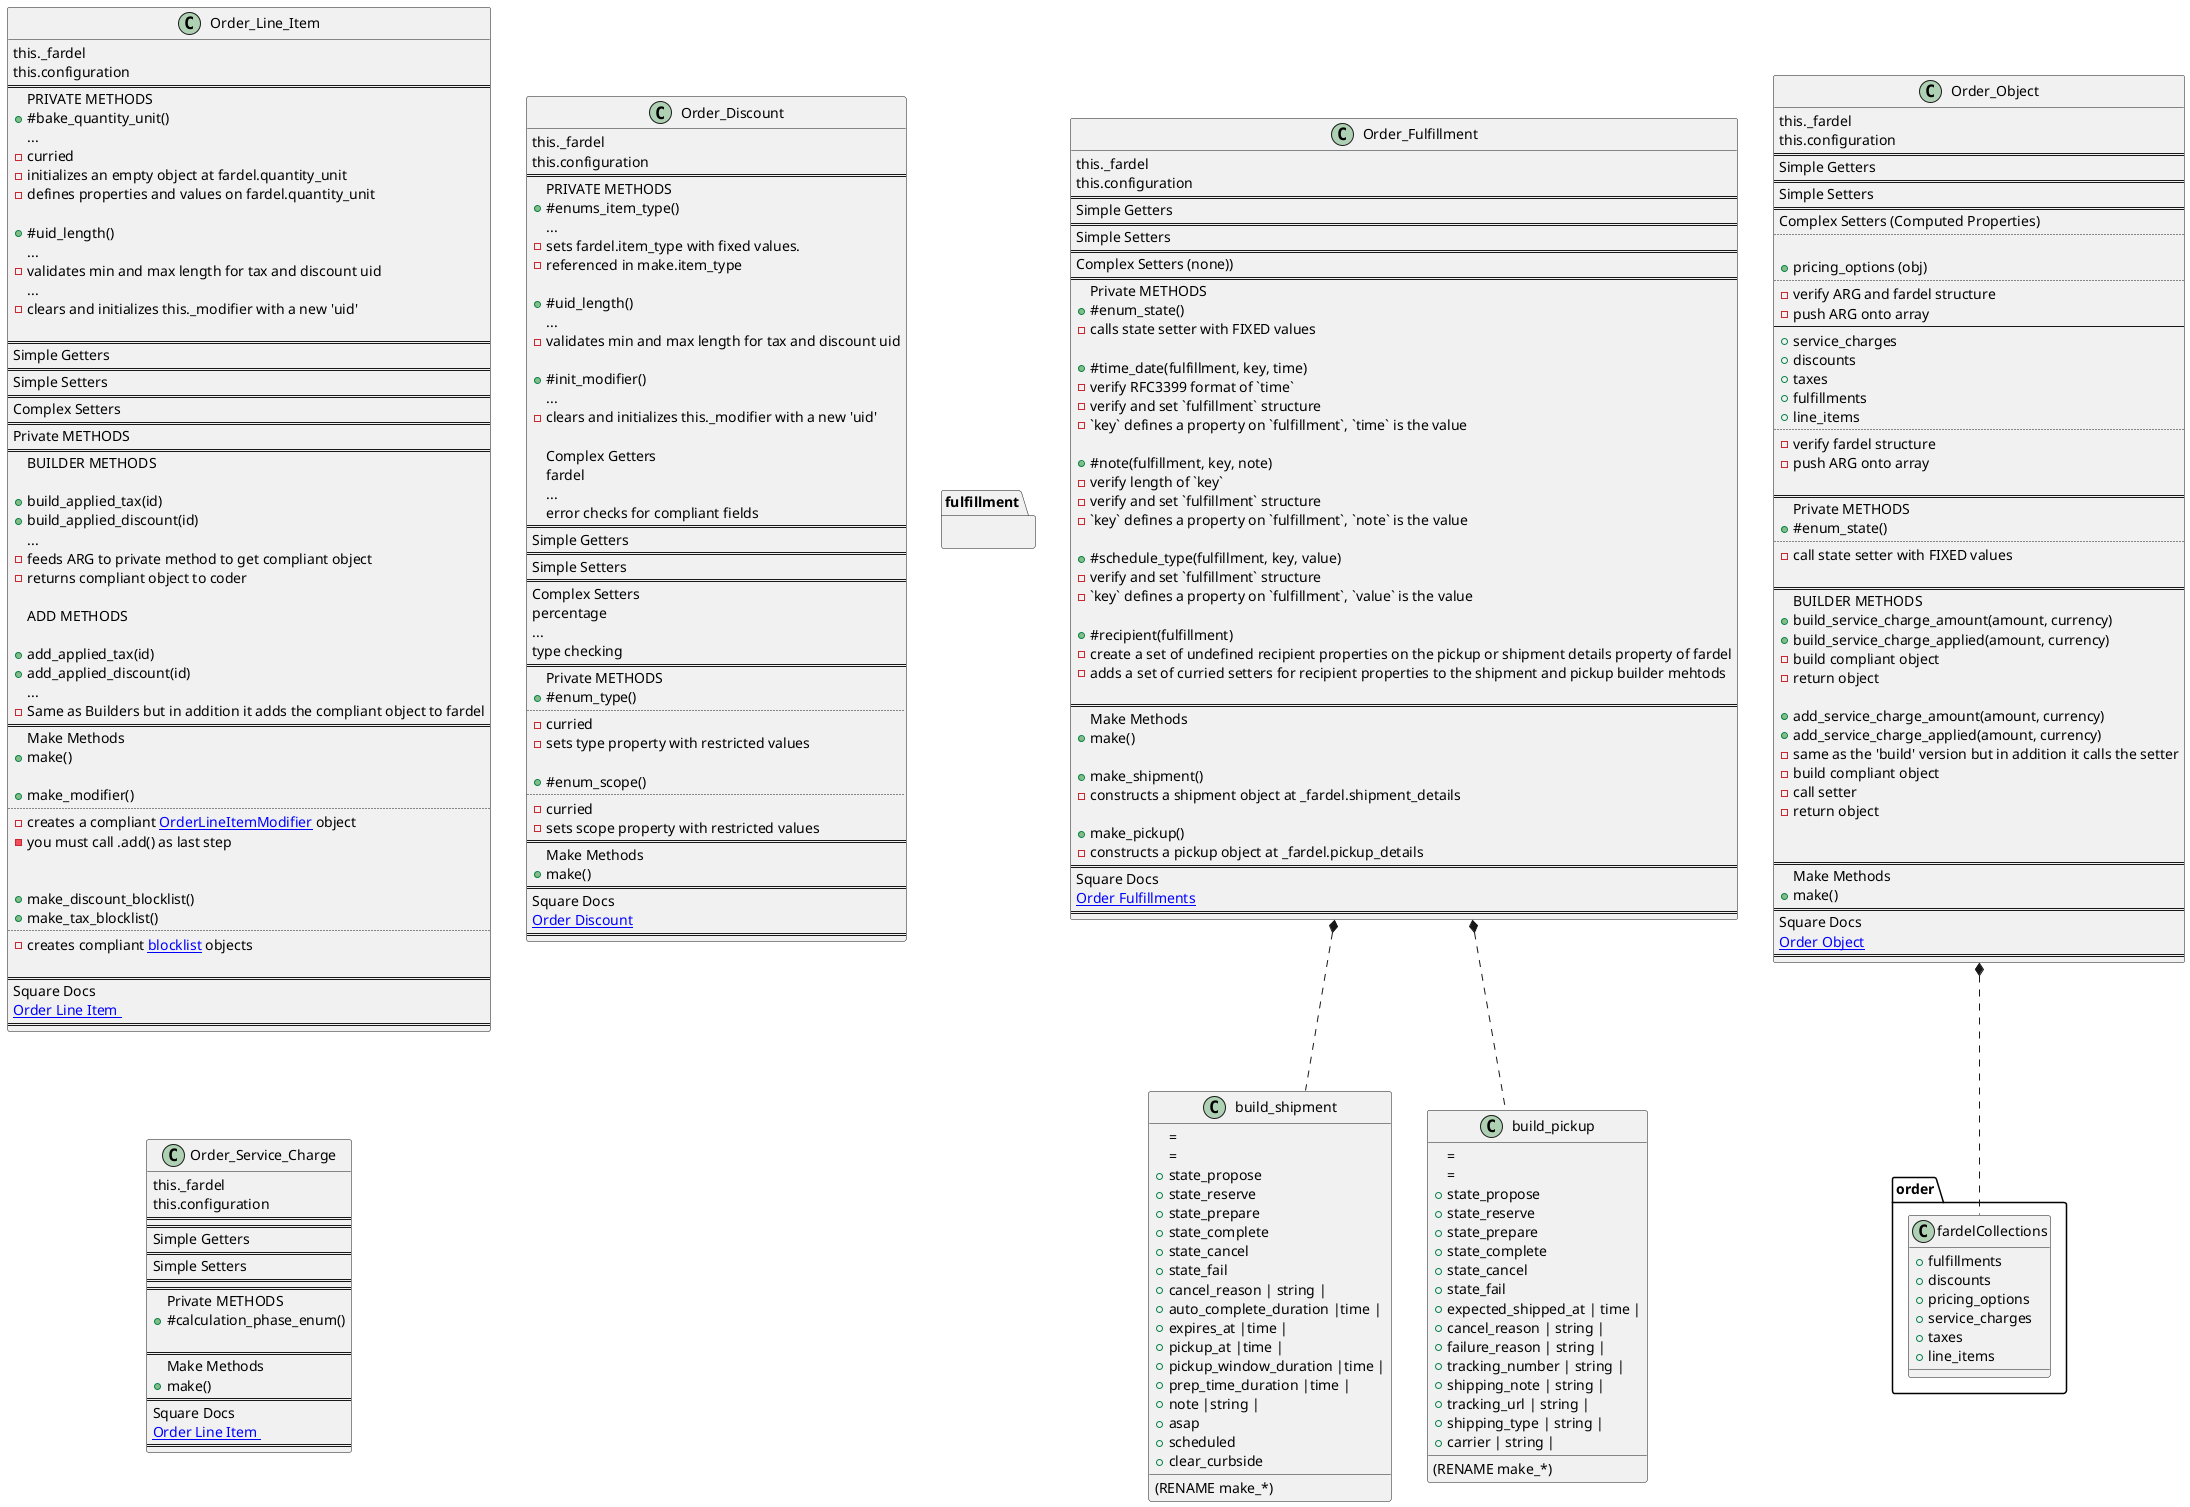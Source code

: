 @startuml
'https://plantuml.com/class-diagram


namespace fulfillment {
.Order_Fulfillment *.. .build_shipment
.Order_Fulfillment *.. .build_pickup
}

namespace order {
.Order_Object *.. fardelCollections

object fardelCollections{
  + fulfillments
  + discounts
  + pricing_options
  + service_charges
  + taxes
  + line_items
}

}

class Order_Object{
this._fardel
this.configuration
==
Simple Getters
==
Simple Setters
==
Complex Setters (Computed Properties)
..

+ pricing_options (obj)
..
- verify ARG and fardel structure
- push ARG onto array
--
+ service_charges
+ discounts
+ taxes
+ fulfillments
+ line_items
..
- verify fardel structure
- push ARG onto array

==
Private METHODS
+ #enum_state()
..
- call state setter with FIXED values

==
BUILDER METHODS
+ build_service_charge_amount(amount, currency)
+ build_service_charge_applied(amount, currency)
- build compliant object
- return object

+ add_service_charge_amount(amount, currency)
+ add_service_charge_applied(amount, currency)
- same as the 'build' version but in addition it calls the setter
- build compliant object
- call setter
- return object


==
Make Methods
+ make()
==
Square Docs
[[https://developer.squareup.com/reference/square/objects/Order Order Object]]
==
}

class Order_Fulfillment {
this._fardel
this.configuration
==
Simple Getters
==
Simple Setters
==
Complex Setters (none))
==
Private METHODS
+#enum_state()
- calls state setter with FIXED values

+ #time_date(fulfillment, key, time)
- verify RFC3399 format of `time`
- verify and set `fulfillment` structure
- `key` defines a property on `fulfillment`, `time` is the value

+ #note(fulfillment, key, note)
- verify length of `key`
- verify and set `fulfillment` structure
- `key` defines a property on `fulfillment`, `note` is the value

+ #schedule_type(fulfillment, key, value)
- verify and set `fulfillment` structure
- `key` defines a property on `fulfillment`, `value` is the value

+ #recipient(fulfillment)
- create a set of undefined recipient properties on the pickup or shipment details property of fardel
- adds a set of curried setters for recipient properties to the shipment and pickup builder mehtods

==
Make Methods
+ make()

+ make_shipment()
- constructs a shipment object at _fardel.shipment_details

+ make_pickup()
- constructs a pickup object at _fardel.pickup_details
==
Square Docs
[[https://developer.squareup.com/docs/orders-api/how-it-works#fulfillments Order Fulfillments]]
==
}

class Order_Line_Item {
this._fardel
this.configuration
==
PRIVATE METHODS
+#bake_quantity_unit()
...
- curried
- initializes an empty object at fardel.quantity_unit
- defines properties and values on fardel.quantity_unit

+#uid_length()
...
- validates min and max length for tax and discount uid
...
 - clears and initializes this._modifier with a new 'uid'

==
Simple Getters
==
Simple Setters
==
Complex Setters
==
Private METHODS
==
BUILDER METHODS

+build_applied_tax(id)
+build_applied_discount(id)
...
- feeds ARG to private method to get compliant object
- returns compliant object to coder

ADD METHODS

+add_applied_tax(id)
+add_applied_discount(id)
...
- Same as Builders but in addition it adds the compliant object to fardel
==
Make Methods
+ make()

+make_modifier()
..
- creates a compliant [[https://developer.squareup.com/reference/square/objects/OrderLineItemModifier OrderLineItemModifier]] object
- you must call .add() as last step


+make_discount_blocklist()
+make_tax_blocklist()
..
- creates compliant [[https://developer.squareup.com/reference/square/objects/OrderLineItemPricingBlocklists blocklist]] objects

==
Square Docs
[[https://developer.squareup.com/reference/square/objects/OrderLineItem Order Line Item ]]
==
}



class Order_Discount {
this._fardel
this.configuration
==
PRIVATE METHODS
+#enums_item_type()
...
- sets fardel.item_type with fixed values.
- referenced in make.item_type

+#uid_length()
...
- validates min and max length for tax and discount uid

+#init_modifier()
...
 - clears and initializes this._modifier with a new 'uid'

Complex Getters
fardel
...
error checks for compliant fields
==
Simple Getters
==
Simple Setters
==
Complex Setters
percentage
...
type checking
==
Private METHODS
+#enum_type()
..
- curried
- sets type property with restricted values

+#enum_scope()
..
- curried
- sets scope property with restricted values
==
Make Methods
+ make()
==
Square Docs
[[https://developer.squareup.com/reference/square/objects/OrderLineItemDiscount Order Discount]]
==
}



class Order_Service_Charge {
this._fardel
this.configuration
==
==
Simple Getters
==
Simple Setters
==
==
Private METHODS
+#calculation_phase_enum()

==
Make Methods
+ make()
==
Square Docs
[[https://developer.squareup.com/reference/square_2022-01-20/objects/OrderServiceCharge Order Line Item ]]
==
}





object build_shipment {
=
(RENAME make_*)
=
+ state_propose
+ state_reserve
+ state_prepare
+ state_complete
+ state_cancel
+ state_fail
+ cancel_reason | string |
+ auto_complete_duration |time |
+ expires_at |time |
+ pickup_at |time |
+ pickup_window_duration |time |
+ prep_time_duration |time |
+ note |string |
+ asap
+ scheduled
+ clear_curbside

}

object build_pickup {
=
(RENAME make_*)
=

+ state_propose
+ state_reserve
+ state_prepare
+ state_complete
+ state_cancel
+ state_fail
+ expected_shipped_at | time |
+ cancel_reason | string |
+ failure_reason | string |
+ tracking_number | string |
+ shipping_note | string |
+ tracking_url | string |
+ shipping_type | string |
+ carrier | string |
}


@enduml
